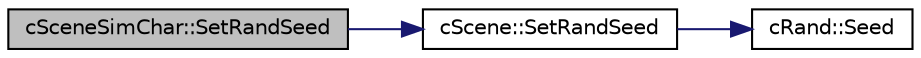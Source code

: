 digraph "cSceneSimChar::SetRandSeed"
{
 // LATEX_PDF_SIZE
  edge [fontname="Helvetica",fontsize="10",labelfontname="Helvetica",labelfontsize="10"];
  node [fontname="Helvetica",fontsize="10",shape=record];
  rankdir="LR";
  Node1 [label="cSceneSimChar::SetRandSeed",height=0.2,width=0.4,color="black", fillcolor="grey75", style="filled", fontcolor="black",tooltip=" "];
  Node1 -> Node2 [color="midnightblue",fontsize="10",style="solid",fontname="Helvetica"];
  Node2 [label="cScene::SetRandSeed",height=0.2,width=0.4,color="black", fillcolor="white", style="filled",URL="$classc_scene.html#a40d4f0a32e59b78760d761850a2e9d46",tooltip=" "];
  Node2 -> Node3 [color="midnightblue",fontsize="10",style="solid",fontname="Helvetica"];
  Node3 [label="cRand::Seed",height=0.2,width=0.4,color="black", fillcolor="white", style="filled",URL="$classc_rand.html#af63e3f8fcdc4796655dc6780b5a90b85",tooltip=" "];
}
